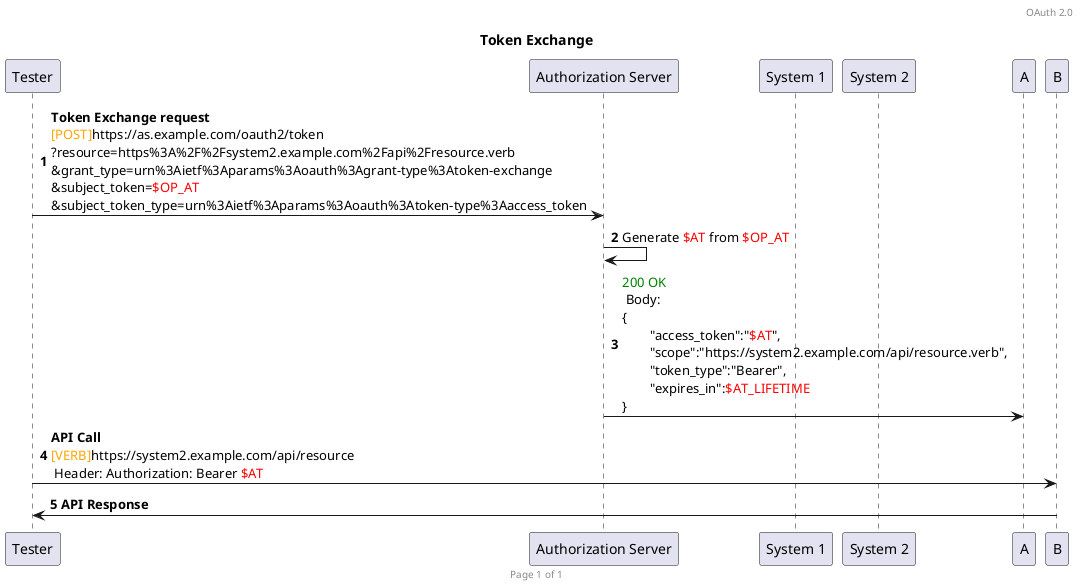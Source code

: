 @startuml

header OAuth 2.0
footer Page %page% of %lastpage%

title Token Exchange
autonumber

participant T as "Tester"
participant Auth as "Authorization Server"
participant 1 as "System 1"
participant 2 as "System 2"

T -> Auth : **Token Exchange request**\n<font color=orange>[POST]</font>https://as.example.com/oauth2/token\n?resource=https%3A%2F%2Fsystem2.example.com%2Fapi%2Fresource.verb\n&grant_type=urn%3Aietf%3Aparams%3Aoauth%3Agrant-type%3Atoken-exchange\n&subject_token=<font color=red>$OP_AT</font>\n&subject_token_type=urn%3Aietf%3Aparams%3Aoauth%3Atoken-type%3Aaccess_token
Auth -> Auth : Generate <font color=red>$AT</font> from <font color=red>$OP_AT</font>
Auth -> A : <font color=green>200 OK</font> \n Body: \n{\n\t"access_token":"<font color=red>$AT</font>",\n\t"scope":"https://system2.example.com/api/resource.verb",\n\t"token_type":"Bearer",\n\t"expires_in":<font color=red>$AT_LIFETIME</font>\n}

T -> B : **API Call** \n<font color=orange>[VERB]</font>https://system2.example.com/api/resource\n Header: Authorization: Bearer <font color=red>$AT</font>
B -> T : **API Response**
@enduml
